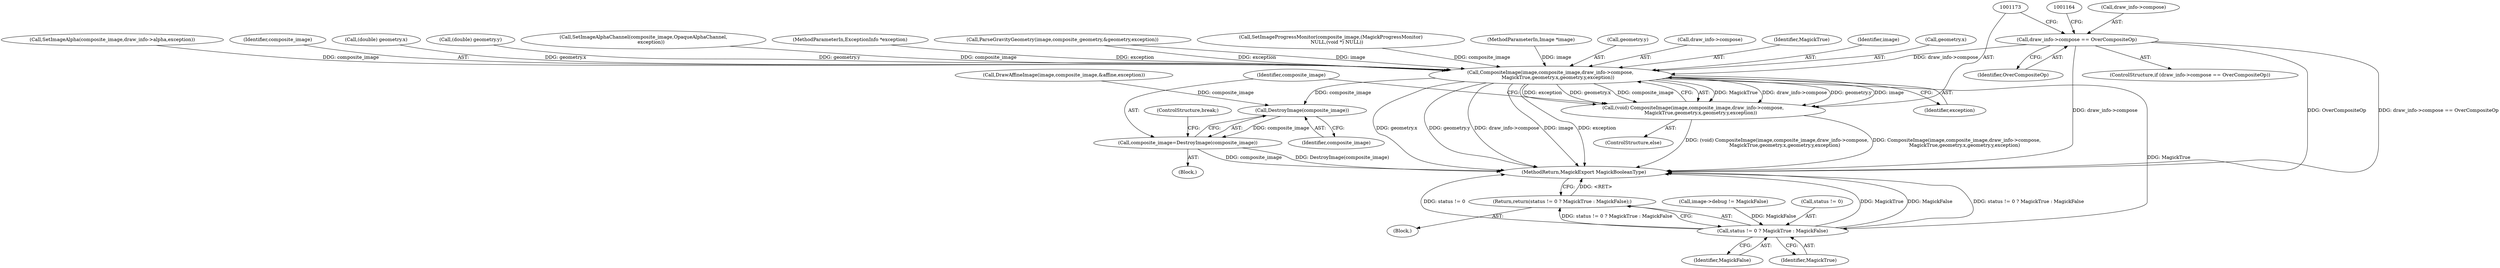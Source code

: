 digraph "0_ImageMagick_726812fa2fa7ce16bcf58f6e115f65427a1c0950_2@pointer" {
"1001158" [label="(Call,draw_info->compose == OverCompositeOp)"];
"1001174" [label="(Call,CompositeImage(image,composite_image,draw_info->compose,\n          MagickTrue,geometry.x,geometry.y,exception))"];
"1001172" [label="(Call,(void) CompositeImage(image,composite_image,draw_info->compose,\n          MagickTrue,geometry.x,geometry.y,exception))"];
"1001190" [label="(Call,DestroyImage(composite_image))"];
"1001188" [label="(Call,composite_image=DestroyImage(composite_image))"];
"1001623" [label="(Call,status != 0 ? MagickTrue : MagickFalse)"];
"1001622" [label="(Return,return(status != 0 ? MagickTrue : MagickFalse);)"];
"1001177" [label="(Call,draw_info->compose)"];
"1000108" [label="(Block,)"];
"1001192" [label="(ControlStructure,break;)"];
"1001180" [label="(Identifier,MagickTrue)"];
"1001622" [label="(Return,return(status != 0 ? MagickTrue : MagickFalse);)"];
"1001159" [label="(Call,draw_info->compose)"];
"1001175" [label="(Identifier,image)"];
"1001158" [label="(Call,draw_info->compose == OverCompositeOp)"];
"1001187" [label="(Identifier,exception)"];
"1001165" [label="(Call,DrawAffineImage(image,composite_image,&affine,exception))"];
"1001611" [label="(Call,image->debug != MagickFalse)"];
"1001181" [label="(Call,geometry.x)"];
"1001066" [label="(Call,SetImageAlpha(composite_image,draw_info->alpha,exception))"];
"1001628" [label="(Identifier,MagickFalse)"];
"1001162" [label="(Identifier,OverCompositeOp)"];
"1001176" [label="(Identifier,composite_image)"];
"1001136" [label="(Call,(double) geometry.x)"];
"1001145" [label="(Call,(double) geometry.y)"];
"1001624" [label="(Call,status != 0)"];
"1001629" [label="(MethodReturn,MagickExport MagickBooleanType)"];
"1001054" [label="(Call,SetImageAlphaChannel(composite_image,OpaqueAlphaChannel,\n          exception))"];
"1001189" [label="(Identifier,composite_image)"];
"1001623" [label="(Call,status != 0 ? MagickTrue : MagickFalse)"];
"1001190" [label="(Call,DestroyImage(composite_image))"];
"1001171" [label="(ControlStructure,else)"];
"1001174" [label="(Call,CompositeImage(image,composite_image,draw_info->compose,\n          MagickTrue,geometry.x,geometry.y,exception))"];
"1000107" [label="(MethodParameterIn,ExceptionInfo *exception)"];
"1001121" [label="(Call,ParseGravityGeometry(image,composite_geometry,&geometry,exception))"];
"1000948" [label="(Call,SetImageProgressMonitor(composite_image,(MagickProgressMonitor)\n        NULL,(void *) NULL))"];
"1001172" [label="(Call,(void) CompositeImage(image,composite_image,draw_info->compose,\n          MagickTrue,geometry.x,geometry.y,exception))"];
"1000881" [label="(Block,)"];
"1001157" [label="(ControlStructure,if (draw_info->compose == OverCompositeOp))"];
"1001188" [label="(Call,composite_image=DestroyImage(composite_image))"];
"1000104" [label="(MethodParameterIn,Image *image)"];
"1001184" [label="(Call,geometry.y)"];
"1001191" [label="(Identifier,composite_image)"];
"1001627" [label="(Identifier,MagickTrue)"];
"1001158" -> "1001157"  [label="AST: "];
"1001158" -> "1001162"  [label="CFG: "];
"1001159" -> "1001158"  [label="AST: "];
"1001162" -> "1001158"  [label="AST: "];
"1001164" -> "1001158"  [label="CFG: "];
"1001173" -> "1001158"  [label="CFG: "];
"1001158" -> "1001629"  [label="DDG: draw_info->compose"];
"1001158" -> "1001629"  [label="DDG: OverCompositeOp"];
"1001158" -> "1001629"  [label="DDG: draw_info->compose == OverCompositeOp"];
"1001158" -> "1001174"  [label="DDG: draw_info->compose"];
"1001174" -> "1001172"  [label="AST: "];
"1001174" -> "1001187"  [label="CFG: "];
"1001175" -> "1001174"  [label="AST: "];
"1001176" -> "1001174"  [label="AST: "];
"1001177" -> "1001174"  [label="AST: "];
"1001180" -> "1001174"  [label="AST: "];
"1001181" -> "1001174"  [label="AST: "];
"1001184" -> "1001174"  [label="AST: "];
"1001187" -> "1001174"  [label="AST: "];
"1001172" -> "1001174"  [label="CFG: "];
"1001174" -> "1001629"  [label="DDG: draw_info->compose"];
"1001174" -> "1001629"  [label="DDG: image"];
"1001174" -> "1001629"  [label="DDG: geometry.x"];
"1001174" -> "1001629"  [label="DDG: geometry.y"];
"1001174" -> "1001629"  [label="DDG: exception"];
"1001174" -> "1001172"  [label="DDG: MagickTrue"];
"1001174" -> "1001172"  [label="DDG: draw_info->compose"];
"1001174" -> "1001172"  [label="DDG: geometry.y"];
"1001174" -> "1001172"  [label="DDG: image"];
"1001174" -> "1001172"  [label="DDG: exception"];
"1001174" -> "1001172"  [label="DDG: geometry.x"];
"1001174" -> "1001172"  [label="DDG: composite_image"];
"1001121" -> "1001174"  [label="DDG: image"];
"1001121" -> "1001174"  [label="DDG: exception"];
"1000104" -> "1001174"  [label="DDG: image"];
"1001054" -> "1001174"  [label="DDG: composite_image"];
"1001066" -> "1001174"  [label="DDG: composite_image"];
"1000948" -> "1001174"  [label="DDG: composite_image"];
"1001136" -> "1001174"  [label="DDG: geometry.x"];
"1001145" -> "1001174"  [label="DDG: geometry.y"];
"1000107" -> "1001174"  [label="DDG: exception"];
"1001174" -> "1001190"  [label="DDG: composite_image"];
"1001174" -> "1001623"  [label="DDG: MagickTrue"];
"1001172" -> "1001171"  [label="AST: "];
"1001173" -> "1001172"  [label="AST: "];
"1001189" -> "1001172"  [label="CFG: "];
"1001172" -> "1001629"  [label="DDG: (void) CompositeImage(image,composite_image,draw_info->compose,\n          MagickTrue,geometry.x,geometry.y,exception)"];
"1001172" -> "1001629"  [label="DDG: CompositeImage(image,composite_image,draw_info->compose,\n          MagickTrue,geometry.x,geometry.y,exception)"];
"1001190" -> "1001188"  [label="AST: "];
"1001190" -> "1001191"  [label="CFG: "];
"1001191" -> "1001190"  [label="AST: "];
"1001188" -> "1001190"  [label="CFG: "];
"1001190" -> "1001188"  [label="DDG: composite_image"];
"1001165" -> "1001190"  [label="DDG: composite_image"];
"1001188" -> "1000881"  [label="AST: "];
"1001189" -> "1001188"  [label="AST: "];
"1001192" -> "1001188"  [label="CFG: "];
"1001188" -> "1001629"  [label="DDG: composite_image"];
"1001188" -> "1001629"  [label="DDG: DestroyImage(composite_image)"];
"1001623" -> "1001622"  [label="AST: "];
"1001623" -> "1001627"  [label="CFG: "];
"1001623" -> "1001628"  [label="CFG: "];
"1001624" -> "1001623"  [label="AST: "];
"1001627" -> "1001623"  [label="AST: "];
"1001628" -> "1001623"  [label="AST: "];
"1001622" -> "1001623"  [label="CFG: "];
"1001623" -> "1001629"  [label="DDG: status != 0 ? MagickTrue : MagickFalse"];
"1001623" -> "1001629"  [label="DDG: status != 0"];
"1001623" -> "1001629"  [label="DDG: MagickTrue"];
"1001623" -> "1001629"  [label="DDG: MagickFalse"];
"1001623" -> "1001622"  [label="DDG: status != 0 ? MagickTrue : MagickFalse"];
"1001611" -> "1001623"  [label="DDG: MagickFalse"];
"1001622" -> "1000108"  [label="AST: "];
"1001629" -> "1001622"  [label="CFG: "];
"1001622" -> "1001629"  [label="DDG: <RET>"];
}
